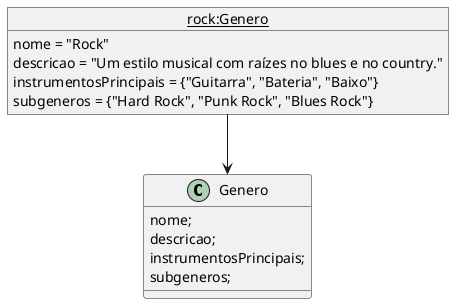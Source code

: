 @startuml Genero


class Genero {
    nome;
    descricao;
    instrumentosPrincipais;
    subgeneros;
}

object "<u>rock:Genero</u>" as rock {
    nome = "Rock"
    descricao = "Um estilo musical com raízes no blues e no country."
    instrumentosPrincipais = {"Guitarra", "Bateria", "Baixo"}
    subgeneros = {"Hard Rock", "Punk Rock", "Blues Rock"}
}

rock --> Genero

@enduml